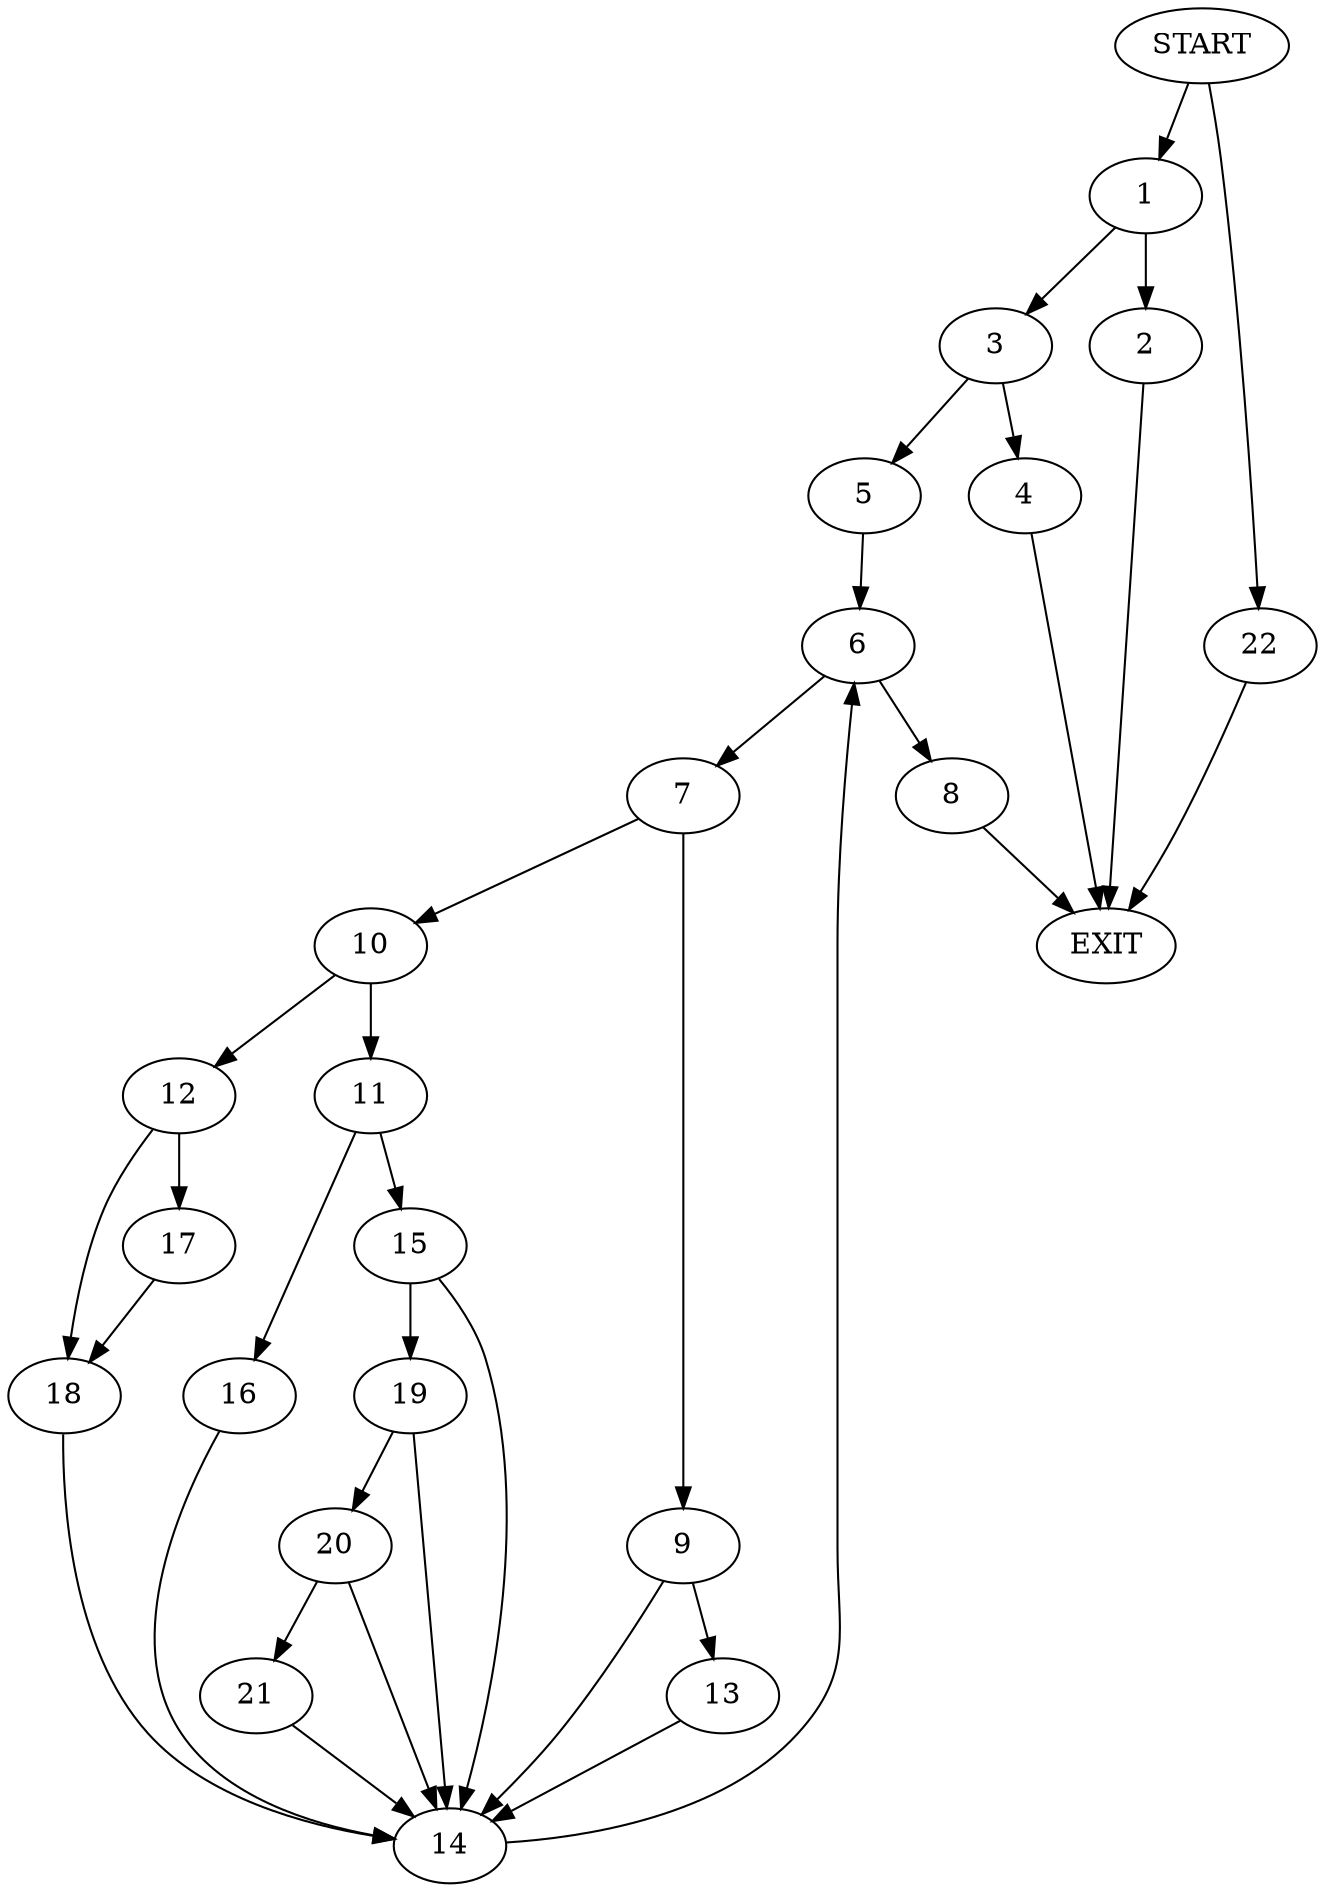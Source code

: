 digraph {
0 [label="START"]
23 [label="EXIT"]
0 -> 1
1 -> 2
1 -> 3
2 -> 23
3 -> 4
3 -> 5
4 -> 23
5 -> 6
6 -> 7
6 -> 8
8 -> 23
7 -> 9
7 -> 10
10 -> 11
10 -> 12
9 -> 13
9 -> 14
13 -> 14
14 -> 6
11 -> 15
11 -> 16
12 -> 17
12 -> 18
18 -> 14
17 -> 18
16 -> 14
15 -> 14
15 -> 19
19 -> 20
19 -> 14
20 -> 21
20 -> 14
21 -> 14
0 -> 22
22 -> 23
}
